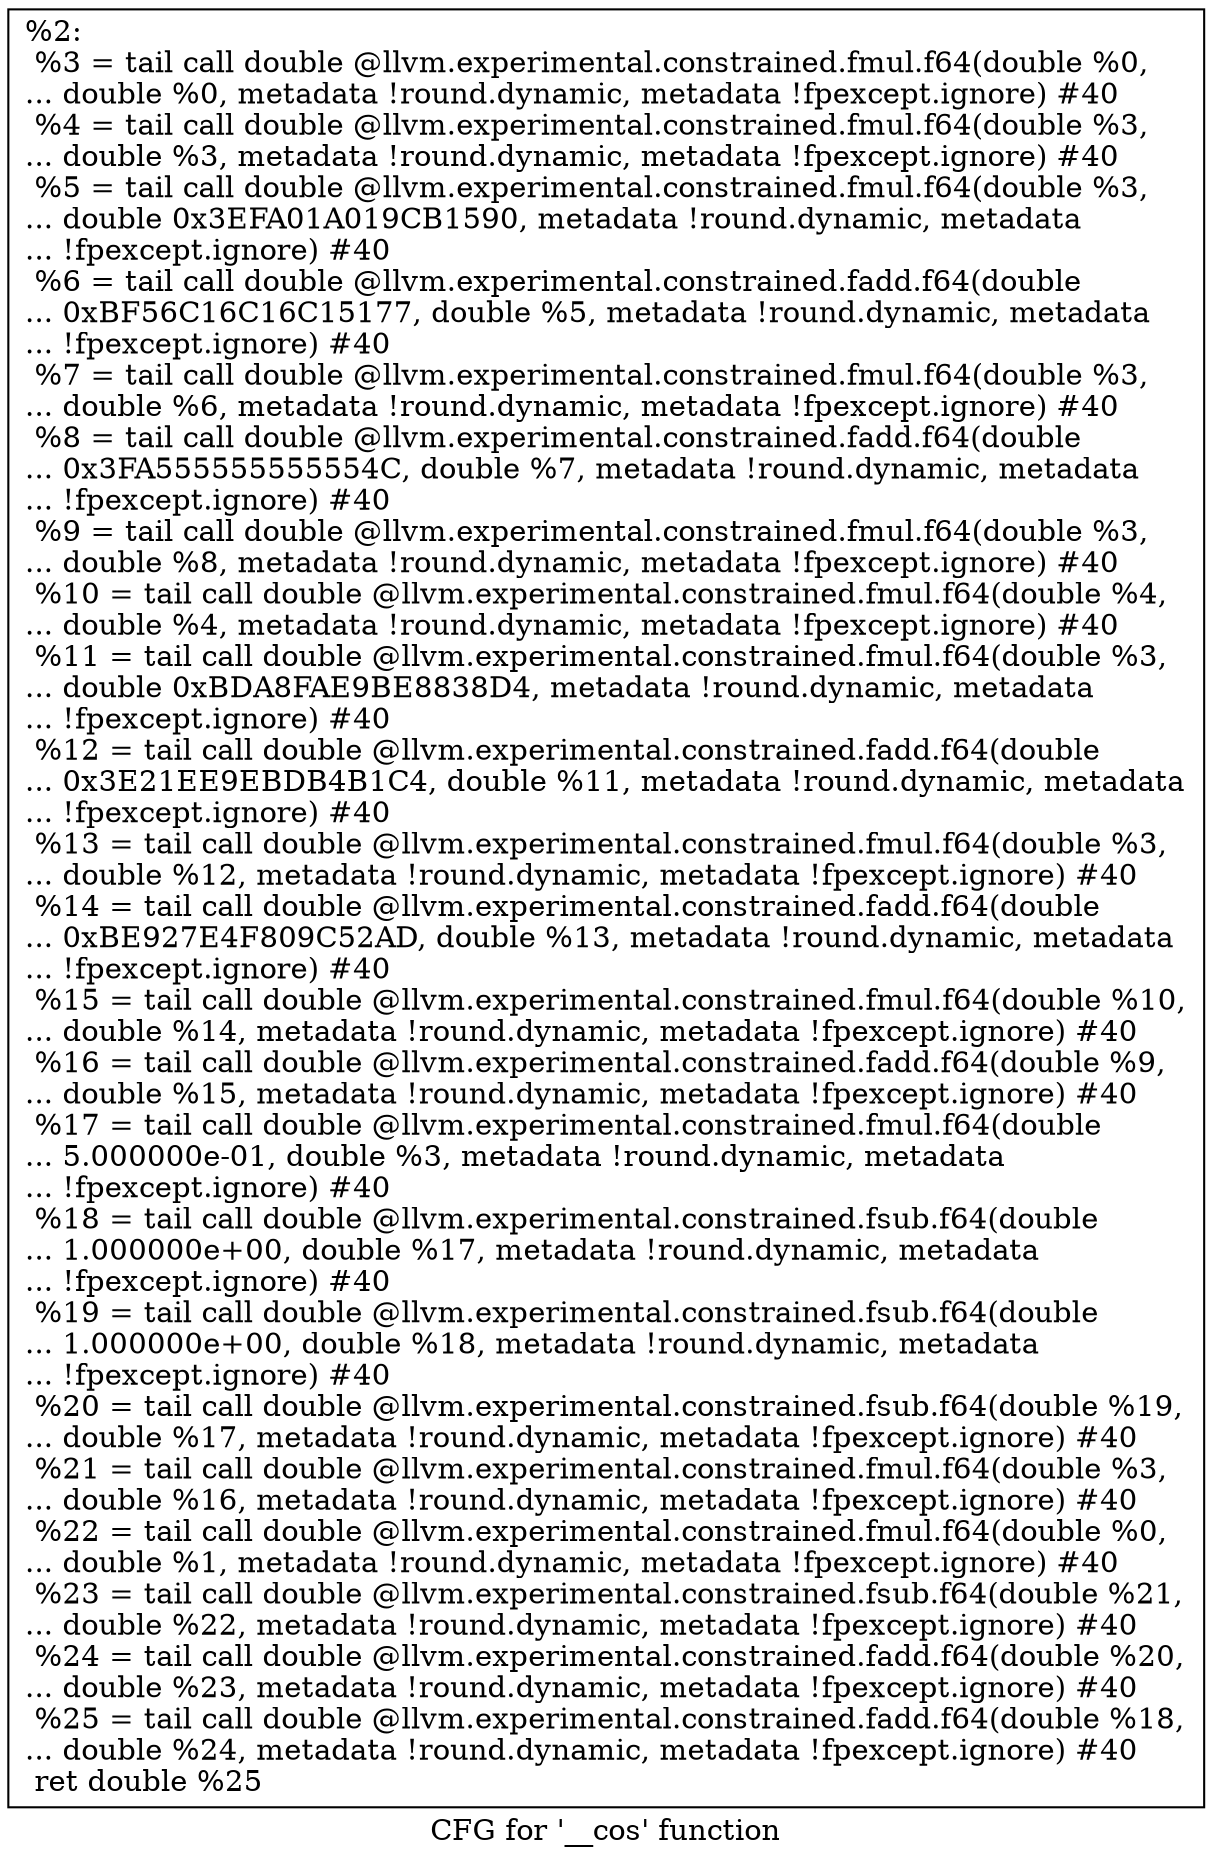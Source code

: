 digraph "CFG for '__cos' function" {
	label="CFG for '__cos' function";

	Node0x170b640 [shape=record,label="{%2:\l  %3 = tail call double @llvm.experimental.constrained.fmul.f64(double %0,\l... double %0, metadata !round.dynamic, metadata !fpexcept.ignore) #40\l  %4 = tail call double @llvm.experimental.constrained.fmul.f64(double %3,\l... double %3, metadata !round.dynamic, metadata !fpexcept.ignore) #40\l  %5 = tail call double @llvm.experimental.constrained.fmul.f64(double %3,\l... double 0x3EFA01A019CB1590, metadata !round.dynamic, metadata\l... !fpexcept.ignore) #40\l  %6 = tail call double @llvm.experimental.constrained.fadd.f64(double\l... 0xBF56C16C16C15177, double %5, metadata !round.dynamic, metadata\l... !fpexcept.ignore) #40\l  %7 = tail call double @llvm.experimental.constrained.fmul.f64(double %3,\l... double %6, metadata !round.dynamic, metadata !fpexcept.ignore) #40\l  %8 = tail call double @llvm.experimental.constrained.fadd.f64(double\l... 0x3FA555555555554C, double %7, metadata !round.dynamic, metadata\l... !fpexcept.ignore) #40\l  %9 = tail call double @llvm.experimental.constrained.fmul.f64(double %3,\l... double %8, metadata !round.dynamic, metadata !fpexcept.ignore) #40\l  %10 = tail call double @llvm.experimental.constrained.fmul.f64(double %4,\l... double %4, metadata !round.dynamic, metadata !fpexcept.ignore) #40\l  %11 = tail call double @llvm.experimental.constrained.fmul.f64(double %3,\l... double 0xBDA8FAE9BE8838D4, metadata !round.dynamic, metadata\l... !fpexcept.ignore) #40\l  %12 = tail call double @llvm.experimental.constrained.fadd.f64(double\l... 0x3E21EE9EBDB4B1C4, double %11, metadata !round.dynamic, metadata\l... !fpexcept.ignore) #40\l  %13 = tail call double @llvm.experimental.constrained.fmul.f64(double %3,\l... double %12, metadata !round.dynamic, metadata !fpexcept.ignore) #40\l  %14 = tail call double @llvm.experimental.constrained.fadd.f64(double\l... 0xBE927E4F809C52AD, double %13, metadata !round.dynamic, metadata\l... !fpexcept.ignore) #40\l  %15 = tail call double @llvm.experimental.constrained.fmul.f64(double %10,\l... double %14, metadata !round.dynamic, metadata !fpexcept.ignore) #40\l  %16 = tail call double @llvm.experimental.constrained.fadd.f64(double %9,\l... double %15, metadata !round.dynamic, metadata !fpexcept.ignore) #40\l  %17 = tail call double @llvm.experimental.constrained.fmul.f64(double\l... 5.000000e-01, double %3, metadata !round.dynamic, metadata\l... !fpexcept.ignore) #40\l  %18 = tail call double @llvm.experimental.constrained.fsub.f64(double\l... 1.000000e+00, double %17, metadata !round.dynamic, metadata\l... !fpexcept.ignore) #40\l  %19 = tail call double @llvm.experimental.constrained.fsub.f64(double\l... 1.000000e+00, double %18, metadata !round.dynamic, metadata\l... !fpexcept.ignore) #40\l  %20 = tail call double @llvm.experimental.constrained.fsub.f64(double %19,\l... double %17, metadata !round.dynamic, metadata !fpexcept.ignore) #40\l  %21 = tail call double @llvm.experimental.constrained.fmul.f64(double %3,\l... double %16, metadata !round.dynamic, metadata !fpexcept.ignore) #40\l  %22 = tail call double @llvm.experimental.constrained.fmul.f64(double %0,\l... double %1, metadata !round.dynamic, metadata !fpexcept.ignore) #40\l  %23 = tail call double @llvm.experimental.constrained.fsub.f64(double %21,\l... double %22, metadata !round.dynamic, metadata !fpexcept.ignore) #40\l  %24 = tail call double @llvm.experimental.constrained.fadd.f64(double %20,\l... double %23, metadata !round.dynamic, metadata !fpexcept.ignore) #40\l  %25 = tail call double @llvm.experimental.constrained.fadd.f64(double %18,\l... double %24, metadata !round.dynamic, metadata !fpexcept.ignore) #40\l  ret double %25\l}"];
}
